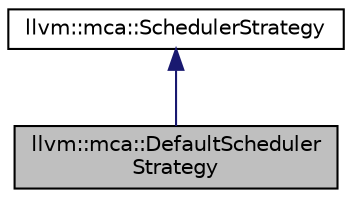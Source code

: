 digraph "llvm::mca::DefaultSchedulerStrategy"
{
 // LATEX_PDF_SIZE
  bgcolor="transparent";
  edge [fontname="Helvetica",fontsize="10",labelfontname="Helvetica",labelfontsize="10"];
  node [fontname="Helvetica",fontsize="10",shape=record];
  Node1 [label="llvm::mca::DefaultScheduler\lStrategy",height=0.2,width=0.4,color="black", fillcolor="grey75", style="filled", fontcolor="black",tooltip="Default instruction selection strategy used by class Scheduler."];
  Node2 -> Node1 [dir="back",color="midnightblue",fontsize="10",style="solid",fontname="Helvetica"];
  Node2 [label="llvm::mca::SchedulerStrategy",height=0.2,width=0.4,color="black",URL="$classllvm_1_1mca_1_1SchedulerStrategy.html",tooltip=" "];
}
